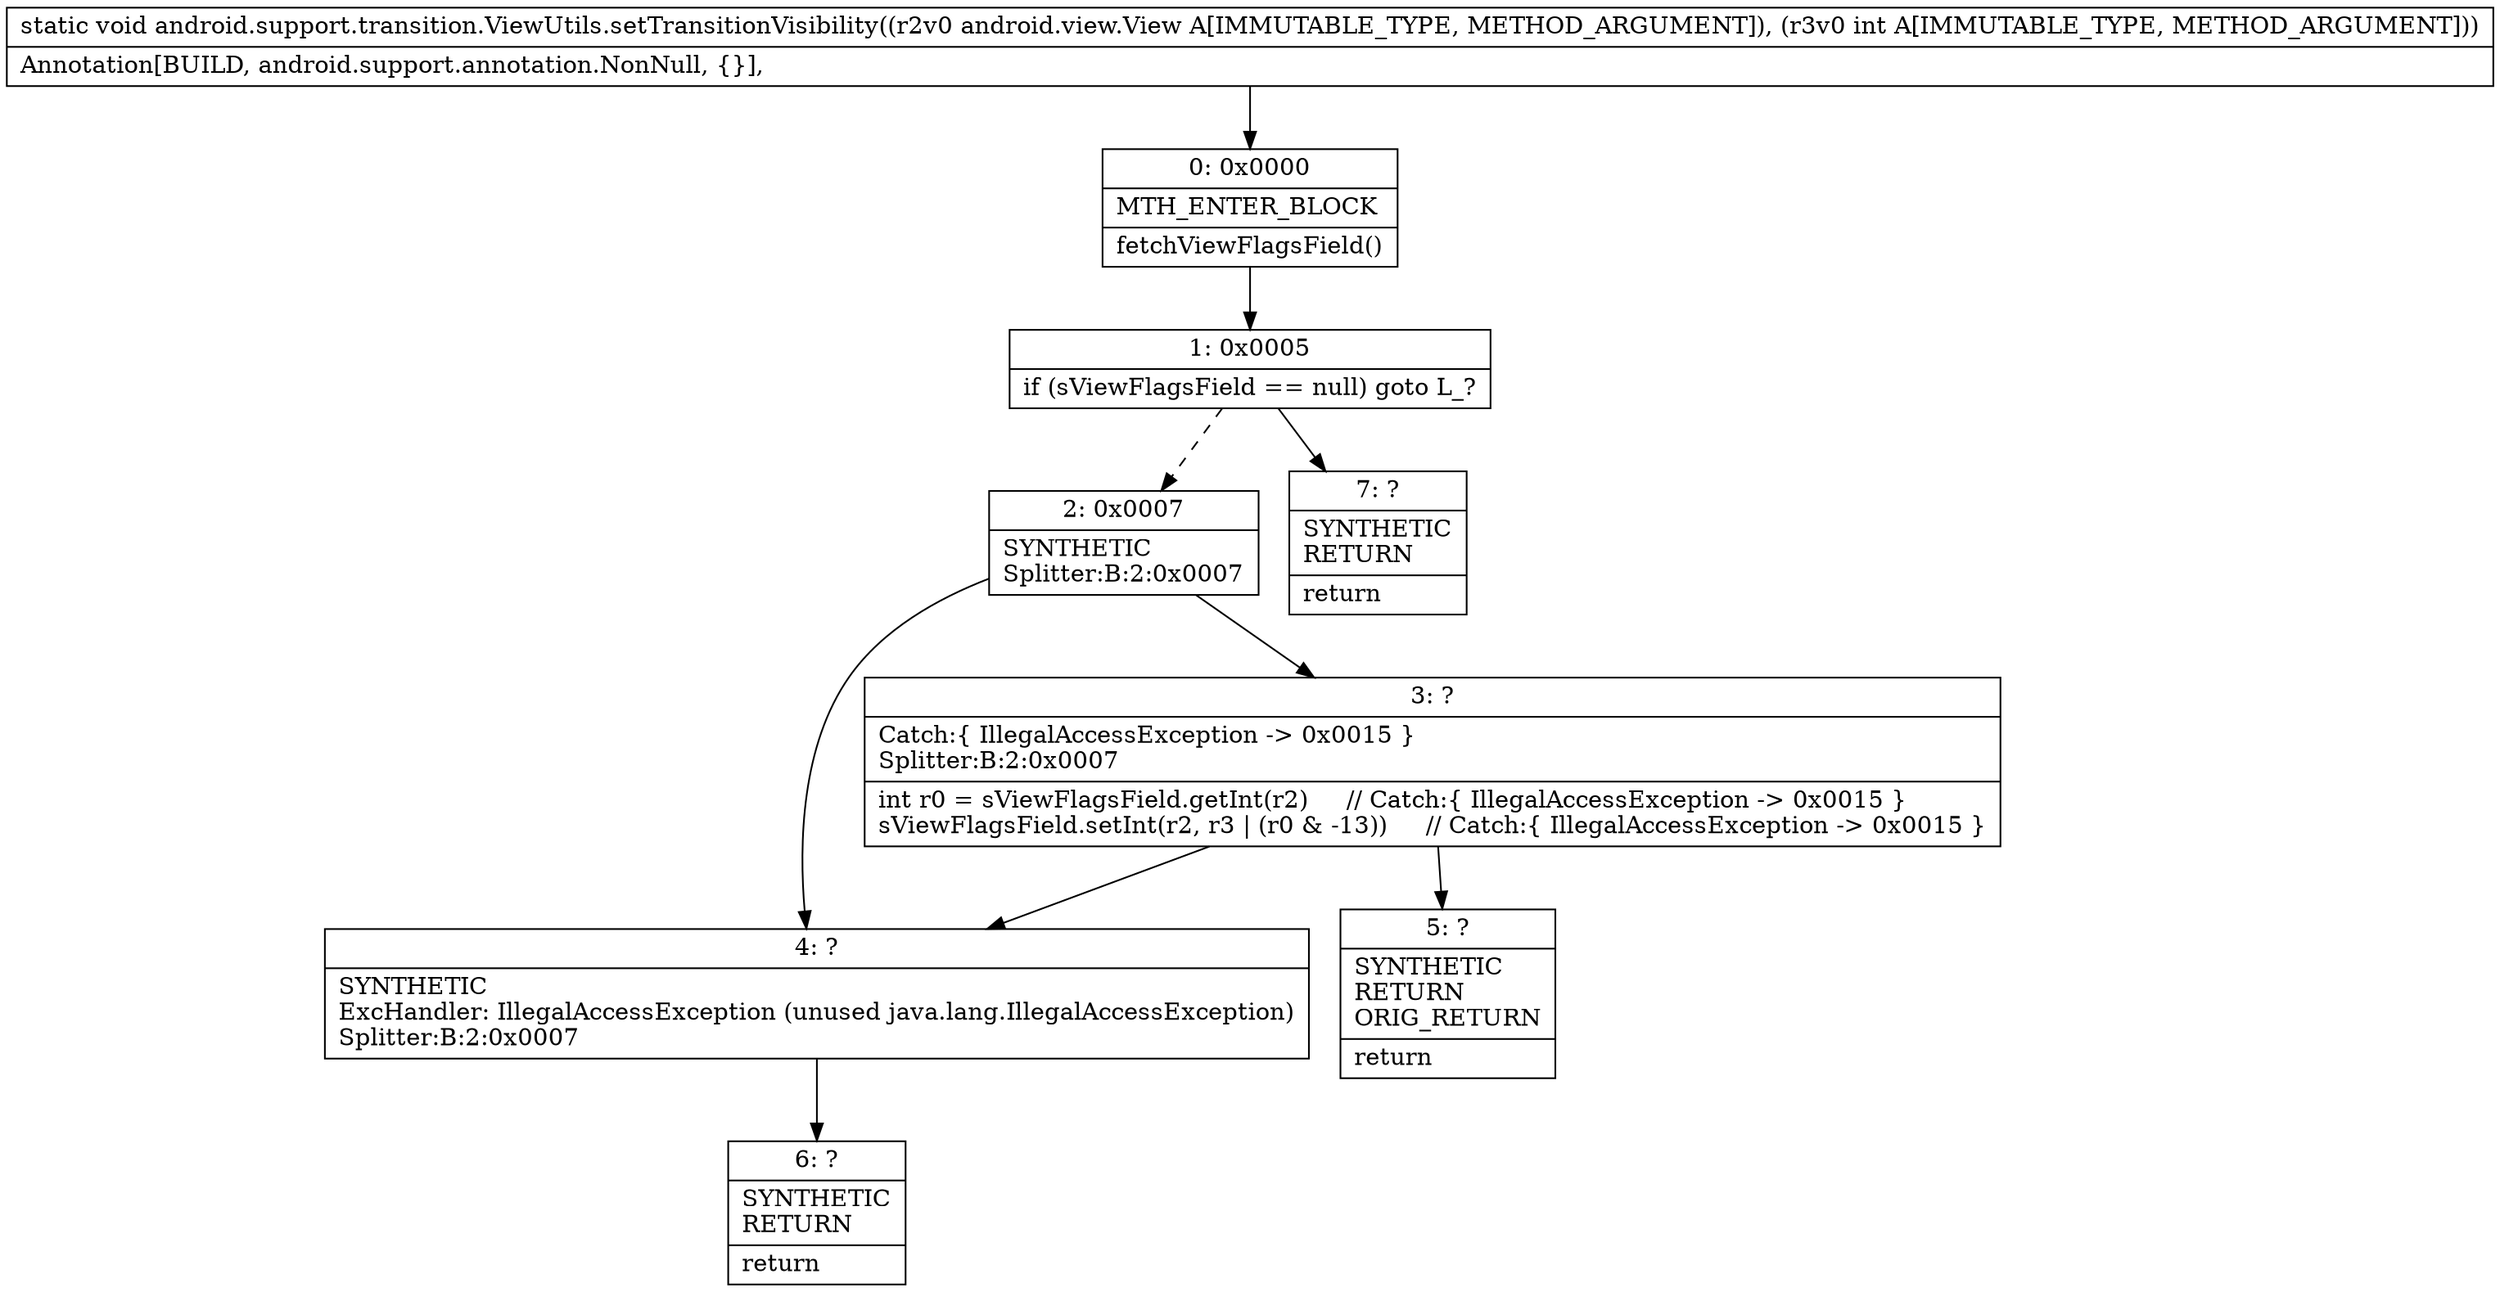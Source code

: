 digraph "CFG forandroid.support.transition.ViewUtils.setTransitionVisibility(Landroid\/view\/View;I)V" {
Node_0 [shape=record,label="{0\:\ 0x0000|MTH_ENTER_BLOCK\l|fetchViewFlagsField()\l}"];
Node_1 [shape=record,label="{1\:\ 0x0005|if (sViewFlagsField == null) goto L_?\l}"];
Node_2 [shape=record,label="{2\:\ 0x0007|SYNTHETIC\lSplitter:B:2:0x0007\l}"];
Node_3 [shape=record,label="{3\:\ ?|Catch:\{ IllegalAccessException \-\> 0x0015 \}\lSplitter:B:2:0x0007\l|int r0 = sViewFlagsField.getInt(r2)     \/\/ Catch:\{ IllegalAccessException \-\> 0x0015 \}\lsViewFlagsField.setInt(r2, r3 \| (r0 & \-13))     \/\/ Catch:\{ IllegalAccessException \-\> 0x0015 \}\l}"];
Node_4 [shape=record,label="{4\:\ ?|SYNTHETIC\lExcHandler: IllegalAccessException (unused java.lang.IllegalAccessException)\lSplitter:B:2:0x0007\l}"];
Node_5 [shape=record,label="{5\:\ ?|SYNTHETIC\lRETURN\lORIG_RETURN\l|return\l}"];
Node_6 [shape=record,label="{6\:\ ?|SYNTHETIC\lRETURN\l|return\l}"];
Node_7 [shape=record,label="{7\:\ ?|SYNTHETIC\lRETURN\l|return\l}"];
MethodNode[shape=record,label="{static void android.support.transition.ViewUtils.setTransitionVisibility((r2v0 android.view.View A[IMMUTABLE_TYPE, METHOD_ARGUMENT]), (r3v0 int A[IMMUTABLE_TYPE, METHOD_ARGUMENT]))  | Annotation[BUILD, android.support.annotation.NonNull, \{\}], \l}"];
MethodNode -> Node_0;
Node_0 -> Node_1;
Node_1 -> Node_2[style=dashed];
Node_1 -> Node_7;
Node_2 -> Node_3;
Node_2 -> Node_4;
Node_3 -> Node_4;
Node_3 -> Node_5;
Node_4 -> Node_6;
}

